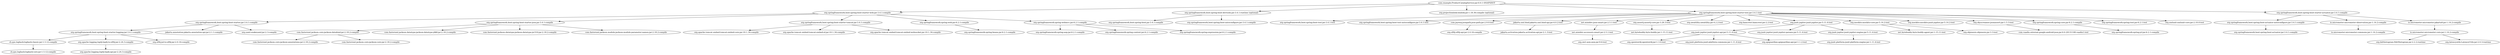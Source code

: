 digraph "com.example:ProductCatalogService:jar:0.0.1-SNAPSHOT" { 
	"com.example:ProductCatalogService:jar:0.0.1-SNAPSHOT" -> "org.springframework.boot:spring-boot-starter-web:jar:3.4.1:compile" ; 
	"com.example:ProductCatalogService:jar:0.0.1-SNAPSHOT" -> "org.springframework.boot:spring-boot-devtools:jar:3.4.1:runtime (optional)" ; 
	"com.example:ProductCatalogService:jar:0.0.1-SNAPSHOT" -> "org.projectlombok:lombok:jar:1.18.36:compile (optional)" ; 
	"com.example:ProductCatalogService:jar:0.0.1-SNAPSHOT" -> "org.springframework.boot:spring-boot-starter-test:jar:3.4.1:test" ; 
	"com.example:ProductCatalogService:jar:0.0.1-SNAPSHOT" -> "org.springframework.boot:spring-boot-starter-actuator:jar:3.4.1:compile" ; 
	"org.springframework.boot:spring-boot-starter-web:jar:3.4.1:compile" -> "org.springframework.boot:spring-boot-starter:jar:3.4.1:compile" ; 
	"org.springframework.boot:spring-boot-starter-web:jar:3.4.1:compile" -> "org.springframework.boot:spring-boot-starter-json:jar:3.4.1:compile" ; 
	"org.springframework.boot:spring-boot-starter-web:jar:3.4.1:compile" -> "org.springframework.boot:spring-boot-starter-tomcat:jar:3.4.1:compile" ; 
	"org.springframework.boot:spring-boot-starter-web:jar:3.4.1:compile" -> "org.springframework:spring-web:jar:6.2.1:compile" ; 
	"org.springframework.boot:spring-boot-starter-web:jar:3.4.1:compile" -> "org.springframework:spring-webmvc:jar:6.2.1:compile" ; 
	"org.springframework.boot:spring-boot-starter:jar:3.4.1:compile" -> "org.springframework.boot:spring-boot-starter-logging:jar:3.4.1:compile" ; 
	"org.springframework.boot:spring-boot-starter:jar:3.4.1:compile" -> "jakarta.annotation:jakarta.annotation-api:jar:2.1.1:compile" ; 
	"org.springframework.boot:spring-boot-starter:jar:3.4.1:compile" -> "org.yaml:snakeyaml:jar:2.3:compile" ; 
	"org.springframework.boot:spring-boot-starter-logging:jar:3.4.1:compile" -> "ch.qos.logback:logback-classic:jar:1.5.12:compile" ; 
	"org.springframework.boot:spring-boot-starter-logging:jar:3.4.1:compile" -> "org.apache.logging.log4j:log4j-to-slf4j:jar:2.24.3:compile" ; 
	"org.springframework.boot:spring-boot-starter-logging:jar:3.4.1:compile" -> "org.slf4j:jul-to-slf4j:jar:2.0.16:compile" ; 
	"ch.qos.logback:logback-classic:jar:1.5.12:compile" -> "ch.qos.logback:logback-core:jar:1.5.12:compile" ; 
	"org.apache.logging.log4j:log4j-to-slf4j:jar:2.24.3:compile" -> "org.apache.logging.log4j:log4j-api:jar:2.24.3:compile" ; 
	"org.springframework.boot:spring-boot-starter-json:jar:3.4.1:compile" -> "com.fasterxml.jackson.core:jackson-databind:jar:2.18.2:compile" ; 
	"org.springframework.boot:spring-boot-starter-json:jar:3.4.1:compile" -> "com.fasterxml.jackson.datatype:jackson-datatype-jdk8:jar:2.18.2:compile" ; 
	"org.springframework.boot:spring-boot-starter-json:jar:3.4.1:compile" -> "com.fasterxml.jackson.datatype:jackson-datatype-jsr310:jar:2.18.2:compile" ; 
	"org.springframework.boot:spring-boot-starter-json:jar:3.4.1:compile" -> "com.fasterxml.jackson.module:jackson-module-parameter-names:jar:2.18.2:compile" ; 
	"com.fasterxml.jackson.core:jackson-databind:jar:2.18.2:compile" -> "com.fasterxml.jackson.core:jackson-annotations:jar:2.18.2:compile" ; 
	"com.fasterxml.jackson.core:jackson-databind:jar:2.18.2:compile" -> "com.fasterxml.jackson.core:jackson-core:jar:2.18.2:compile" ; 
	"org.springframework.boot:spring-boot-starter-tomcat:jar:3.4.1:compile" -> "org.apache.tomcat.embed:tomcat-embed-core:jar:10.1.34:compile" ; 
	"org.springframework.boot:spring-boot-starter-tomcat:jar:3.4.1:compile" -> "org.apache.tomcat.embed:tomcat-embed-el:jar:10.1.34:compile" ; 
	"org.springframework.boot:spring-boot-starter-tomcat:jar:3.4.1:compile" -> "org.apache.tomcat.embed:tomcat-embed-websocket:jar:10.1.34:compile" ; 
	"org.springframework:spring-web:jar:6.2.1:compile" -> "org.springframework:spring-beans:jar:6.2.1:compile" ; 
	"org.springframework:spring-webmvc:jar:6.2.1:compile" -> "org.springframework:spring-aop:jar:6.2.1:compile" ; 
	"org.springframework:spring-webmvc:jar:6.2.1:compile" -> "org.springframework:spring-context:jar:6.2.1:compile" ; 
	"org.springframework:spring-webmvc:jar:6.2.1:compile" -> "org.springframework:spring-expression:jar:6.2.1:compile" ; 
	"org.springframework.boot:spring-boot-devtools:jar:3.4.1:runtime (optional)" -> "org.springframework.boot:spring-boot:jar:3.4.1:compile" ; 
	"org.springframework.boot:spring-boot-devtools:jar:3.4.1:runtime (optional)" -> "org.springframework.boot:spring-boot-autoconfigure:jar:3.4.1:compile" ; 
	"org.springframework.boot:spring-boot-starter-test:jar:3.4.1:test" -> "org.springframework.boot:spring-boot-test:jar:3.4.1:test" ; 
	"org.springframework.boot:spring-boot-starter-test:jar:3.4.1:test" -> "org.springframework.boot:spring-boot-test-autoconfigure:jar:3.4.1:test" ; 
	"org.springframework.boot:spring-boot-starter-test:jar:3.4.1:test" -> "com.jayway.jsonpath:json-path:jar:2.9.0:test" ; 
	"org.springframework.boot:spring-boot-starter-test:jar:3.4.1:test" -> "jakarta.xml.bind:jakarta.xml.bind-api:jar:4.0.2:test" ; 
	"org.springframework.boot:spring-boot-starter-test:jar:3.4.1:test" -> "net.minidev:json-smart:jar:2.5.1:test" ; 
	"org.springframework.boot:spring-boot-starter-test:jar:3.4.1:test" -> "org.assertj:assertj-core:jar:3.26.3:test" ; 
	"org.springframework.boot:spring-boot-starter-test:jar:3.4.1:test" -> "org.awaitility:awaitility:jar:4.2.2:test" ; 
	"org.springframework.boot:spring-boot-starter-test:jar:3.4.1:test" -> "org.hamcrest:hamcrest:jar:2.2:test" ; 
	"org.springframework.boot:spring-boot-starter-test:jar:3.4.1:test" -> "org.junit.jupiter:junit-jupiter:jar:5.11.4:test" ; 
	"org.springframework.boot:spring-boot-starter-test:jar:3.4.1:test" -> "org.mockito:mockito-core:jar:5.14.2:test" ; 
	"org.springframework.boot:spring-boot-starter-test:jar:3.4.1:test" -> "org.mockito:mockito-junit-jupiter:jar:5.14.2:test" ; 
	"org.springframework.boot:spring-boot-starter-test:jar:3.4.1:test" -> "org.skyscreamer:jsonassert:jar:1.5.3:test" ; 
	"org.springframework.boot:spring-boot-starter-test:jar:3.4.1:test" -> "org.springframework:spring-core:jar:6.2.1:compile" ; 
	"org.springframework.boot:spring-boot-starter-test:jar:3.4.1:test" -> "org.springframework:spring-test:jar:6.2.1:test" ; 
	"org.springframework.boot:spring-boot-starter-test:jar:3.4.1:test" -> "org.xmlunit:xmlunit-core:jar:2.10.0:test" ; 
	"com.jayway.jsonpath:json-path:jar:2.9.0:test" -> "org.slf4j:slf4j-api:jar:2.0.16:compile" ; 
	"jakarta.xml.bind:jakarta.xml.bind-api:jar:4.0.2:test" -> "jakarta.activation:jakarta.activation-api:jar:2.1.3:test" ; 
	"net.minidev:json-smart:jar:2.5.1:test" -> "net.minidev:accessors-smart:jar:2.5.1:test" ; 
	"net.minidev:accessors-smart:jar:2.5.1:test" -> "org.ow2.asm:asm:jar:9.6:test" ; 
	"org.assertj:assertj-core:jar:3.26.3:test" -> "net.bytebuddy:byte-buddy:jar:1.15.11:test" ; 
	"org.junit.jupiter:junit-jupiter:jar:5.11.4:test" -> "org.junit.jupiter:junit-jupiter-api:jar:5.11.4:test" ; 
	"org.junit.jupiter:junit-jupiter:jar:5.11.4:test" -> "org.junit.jupiter:junit-jupiter-params:jar:5.11.4:test" ; 
	"org.junit.jupiter:junit-jupiter:jar:5.11.4:test" -> "org.junit.jupiter:junit-jupiter-engine:jar:5.11.4:test" ; 
	"org.junit.jupiter:junit-jupiter-api:jar:5.11.4:test" -> "org.opentest4j:opentest4j:jar:1.3.0:test" ; 
	"org.junit.jupiter:junit-jupiter-api:jar:5.11.4:test" -> "org.junit.platform:junit-platform-commons:jar:1.11.4:test" ; 
	"org.junit.jupiter:junit-jupiter-api:jar:5.11.4:test" -> "org.apiguardian:apiguardian-api:jar:1.1.2:test" ; 
	"org.junit.jupiter:junit-jupiter-engine:jar:5.11.4:test" -> "org.junit.platform:junit-platform-engine:jar:1.11.4:test" ; 
	"org.mockito:mockito-core:jar:5.14.2:test" -> "net.bytebuddy:byte-buddy-agent:jar:1.15.11:test" ; 
	"org.mockito:mockito-core:jar:5.14.2:test" -> "org.objenesis:objenesis:jar:3.3:test" ; 
	"org.skyscreamer:jsonassert:jar:1.5.3:test" -> "com.vaadin.external.google:android-json:jar:0.0.20131108.vaadin1:test" ; 
	"org.springframework:spring-core:jar:6.2.1:compile" -> "org.springframework:spring-jcl:jar:6.2.1:compile" ; 
	"org.springframework.boot:spring-boot-starter-actuator:jar:3.4.1:compile" -> "org.springframework.boot:spring-boot-actuator-autoconfigure:jar:3.4.1:compile" ; 
	"org.springframework.boot:spring-boot-starter-actuator:jar:3.4.1:compile" -> "io.micrometer:micrometer-observation:jar:1.14.2:compile" ; 
	"org.springframework.boot:spring-boot-starter-actuator:jar:3.4.1:compile" -> "io.micrometer:micrometer-jakarta9:jar:1.14.2:compile" ; 
	"org.springframework.boot:spring-boot-actuator-autoconfigure:jar:3.4.1:compile" -> "org.springframework.boot:spring-boot-actuator:jar:3.4.1:compile" ; 
	"io.micrometer:micrometer-observation:jar:1.14.2:compile" -> "io.micrometer:micrometer-commons:jar:1.14.2:compile" ; 
	"io.micrometer:micrometer-jakarta9:jar:1.14.2:compile" -> "io.micrometer:micrometer-core:jar:1.14.2:compile" ; 
	"io.micrometer:micrometer-core:jar:1.14.2:compile" -> "org.hdrhistogram:HdrHistogram:jar:2.2.2:runtime" ; 
	"io.micrometer:micrometer-core:jar:1.14.2:compile" -> "org.latencyutils:LatencyUtils:jar:2.0.3:runtime" ; 
 } 